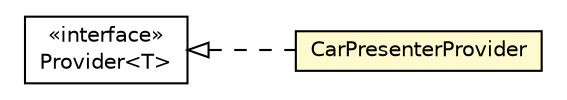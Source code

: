#!/usr/local/bin/dot
#
# Class diagram 
# Generated by UMLGraph version R5_6-24-gf6e263 (http://www.umlgraph.org/)
#

digraph G {
	edge [fontname="Helvetica",fontsize=10,labelfontname="Helvetica",labelfontsize=10];
	node [fontname="Helvetica",fontsize=10,shape=plaintext];
	nodesep=0.25;
	ranksep=0.5;
	rankdir=LR;
	// com.gwtplatform.carstore.client.application.cars.car.CarPresenterProvider
	c114153 [label=<<table title="com.gwtplatform.carstore.client.application.cars.car.CarPresenterProvider" border="0" cellborder="1" cellspacing="0" cellpadding="2" port="p" bgcolor="lemonChiffon" href="./CarPresenterProvider.html">
		<tr><td><table border="0" cellspacing="0" cellpadding="1">
<tr><td align="center" balign="center"> CarPresenterProvider </td></tr>
		</table></td></tr>
		</table>>, URL="./CarPresenterProvider.html", fontname="Helvetica", fontcolor="black", fontsize=10.0];
	//com.gwtplatform.carstore.client.application.cars.car.CarPresenterProvider implements com.google.inject.Provider<T>
	c114254:p -> c114153:p [dir=back,arrowtail=empty,style=dashed];
	// com.google.inject.Provider<T>
	c114254 [label=<<table title="com.google.inject.Provider" border="0" cellborder="1" cellspacing="0" cellpadding="2" port="p" href="http://google-guice.googlecode.com/svn/trunk/javadoc/com/google/inject/Provider.html">
		<tr><td><table border="0" cellspacing="0" cellpadding="1">
<tr><td align="center" balign="center"> &#171;interface&#187; </td></tr>
<tr><td align="center" balign="center"> Provider&lt;T&gt; </td></tr>
		</table></td></tr>
		</table>>, URL="http://google-guice.googlecode.com/svn/trunk/javadoc/com/google/inject/Provider.html", fontname="Helvetica", fontcolor="black", fontsize=10.0];
}


